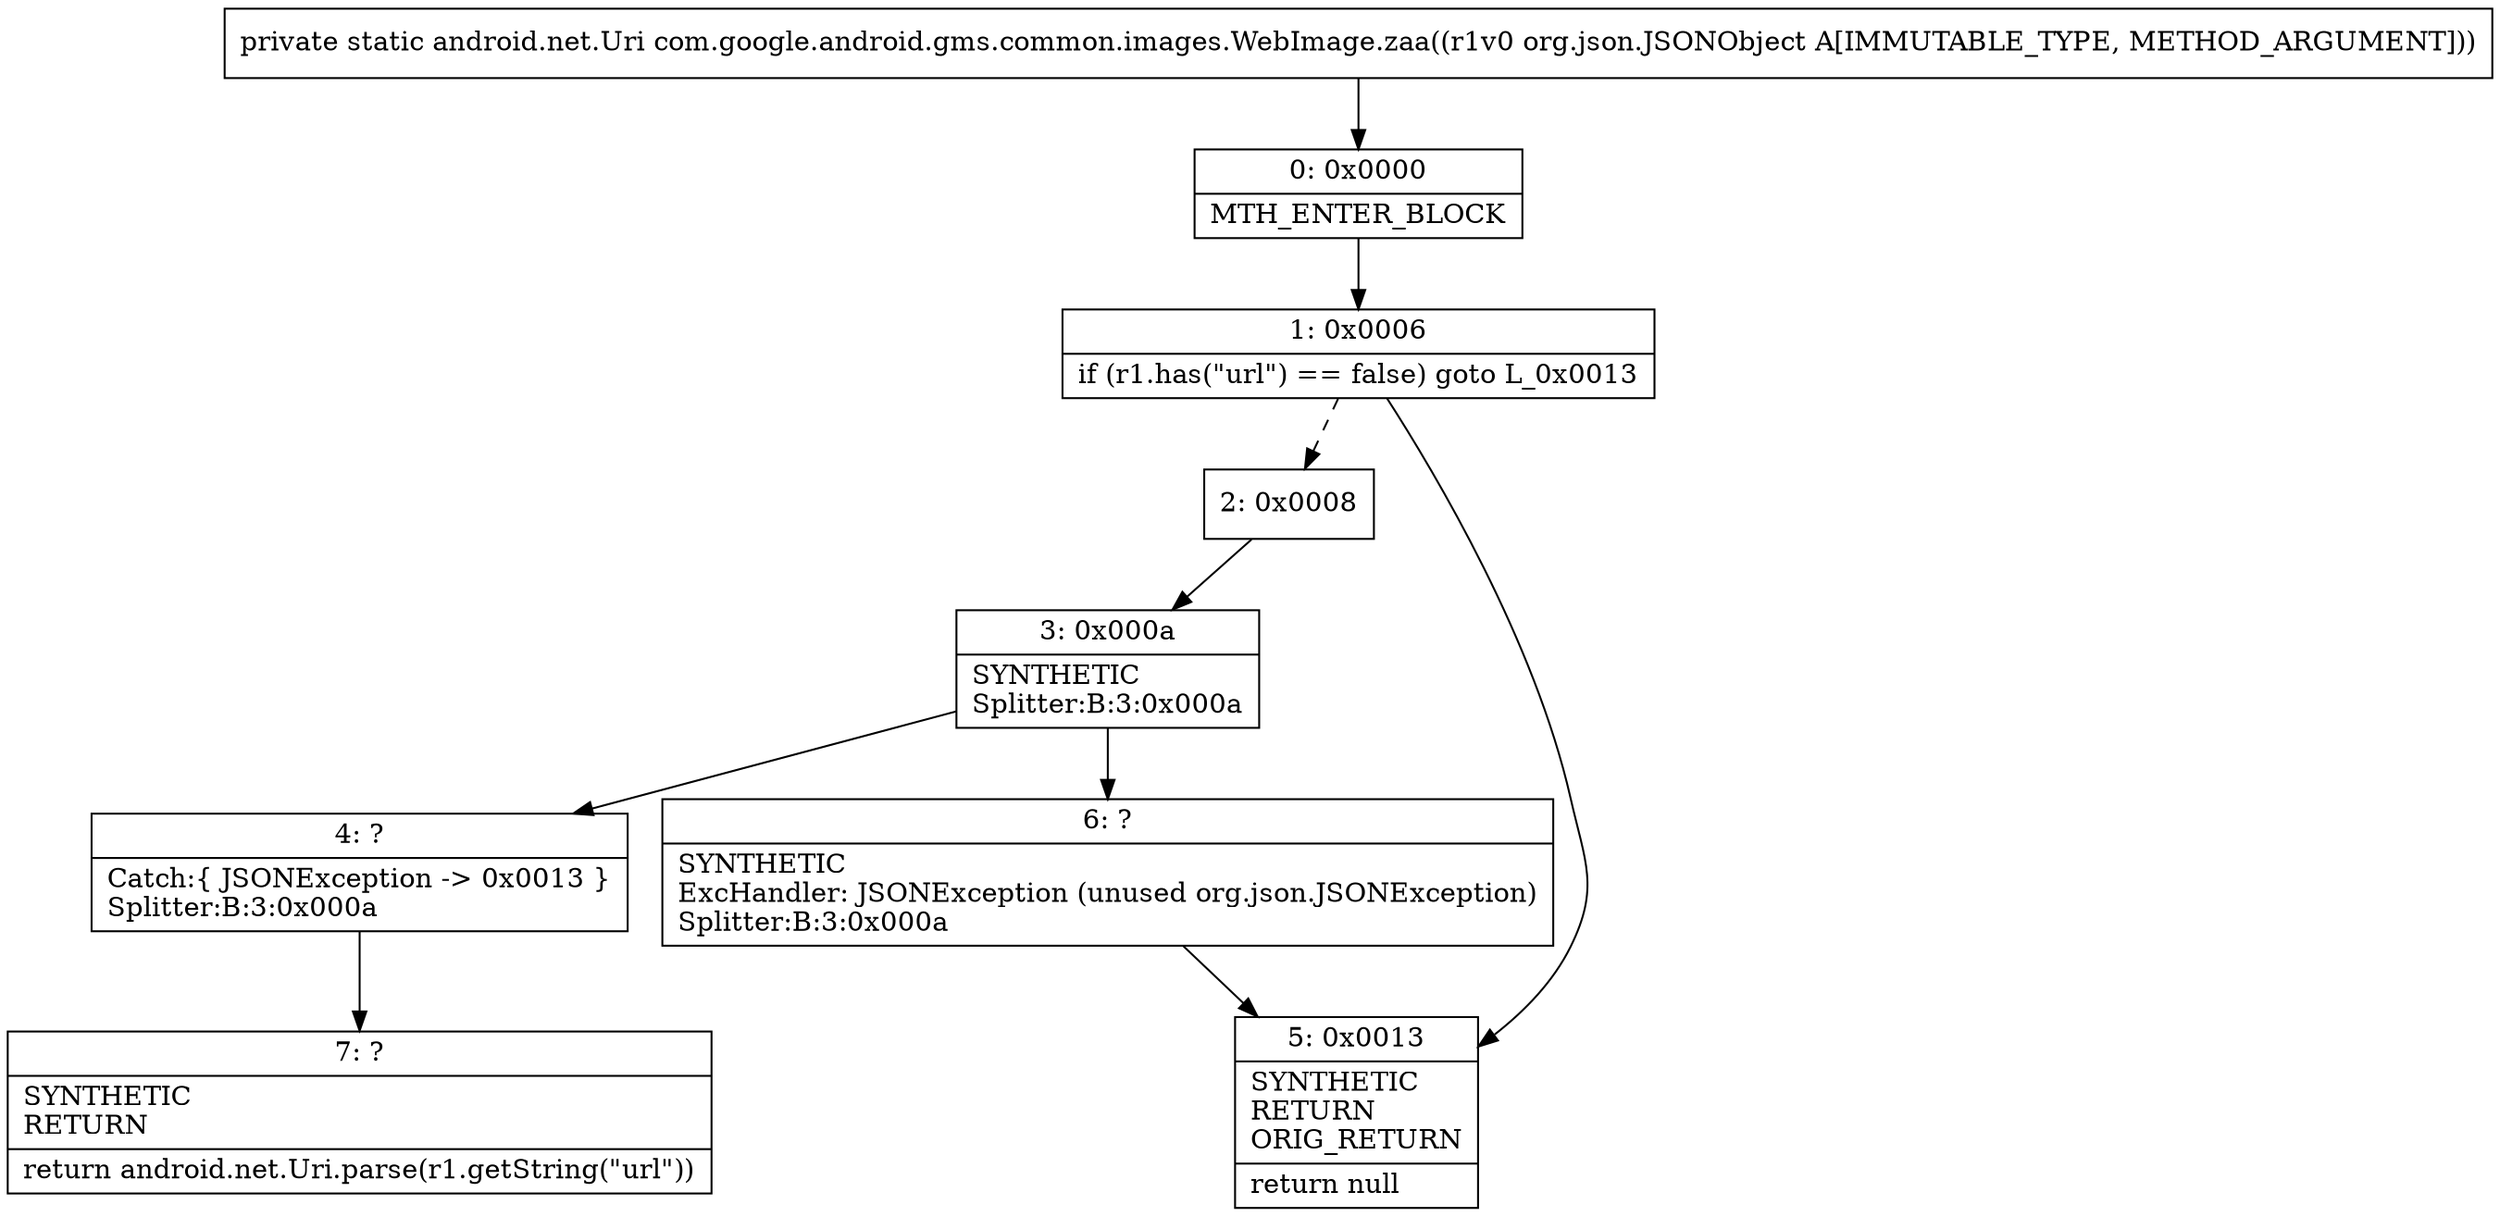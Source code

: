digraph "CFG forcom.google.android.gms.common.images.WebImage.zaa(Lorg\/json\/JSONObject;)Landroid\/net\/Uri;" {
Node_0 [shape=record,label="{0\:\ 0x0000|MTH_ENTER_BLOCK\l}"];
Node_1 [shape=record,label="{1\:\ 0x0006|if (r1.has(\"url\") == false) goto L_0x0013\l}"];
Node_2 [shape=record,label="{2\:\ 0x0008}"];
Node_3 [shape=record,label="{3\:\ 0x000a|SYNTHETIC\lSplitter:B:3:0x000a\l}"];
Node_4 [shape=record,label="{4\:\ ?|Catch:\{ JSONException \-\> 0x0013 \}\lSplitter:B:3:0x000a\l}"];
Node_5 [shape=record,label="{5\:\ 0x0013|SYNTHETIC\lRETURN\lORIG_RETURN\l|return null\l}"];
Node_6 [shape=record,label="{6\:\ ?|SYNTHETIC\lExcHandler: JSONException (unused org.json.JSONException)\lSplitter:B:3:0x000a\l}"];
Node_7 [shape=record,label="{7\:\ ?|SYNTHETIC\lRETURN\l|return android.net.Uri.parse(r1.getString(\"url\"))\l}"];
MethodNode[shape=record,label="{private static android.net.Uri com.google.android.gms.common.images.WebImage.zaa((r1v0 org.json.JSONObject A[IMMUTABLE_TYPE, METHOD_ARGUMENT])) }"];
MethodNode -> Node_0;
Node_0 -> Node_1;
Node_1 -> Node_2[style=dashed];
Node_1 -> Node_5;
Node_2 -> Node_3;
Node_3 -> Node_4;
Node_3 -> Node_6;
Node_4 -> Node_7;
Node_6 -> Node_5;
}

